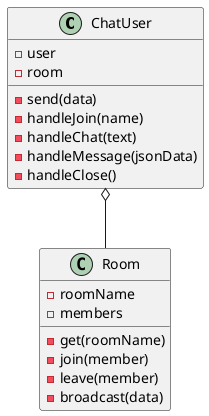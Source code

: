 @startuml
class ChatUser {
 -user
 -room
 -send(data)
 -handleJoin(name)
 -handleChat(text)
 -handleMessage(jsonData)
 -handleClose()
}


class Room {
    -roomName
    -members
    -get(roomName)
    -join(member)
    -leave(member)
    -broadcast(data)

}

ChatUser o-- Room


@enduml